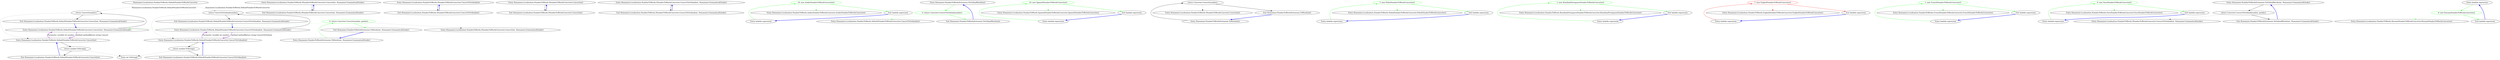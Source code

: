 digraph  {
n13 [label="Humanizer.Localisation.NumberToWords.DefaultNumberToWordsConverter", span=""];
n0 [cluster="Humanizer.Localisation.NumberToWords.DefaultNumberToWordsConverter.Convert(int, Humanizer.GrammaticalGender)", label="Entry Humanizer.Localisation.NumberToWords.DefaultNumberToWordsConverter.Convert(int, Humanizer.GrammaticalGender)", span="4-4"];
n1 [cluster="Humanizer.Localisation.NumberToWords.DefaultNumberToWordsConverter.Convert(int, Humanizer.GrammaticalGender)", label="return Convert(number);", span="6-6"];
n2 [cluster="Humanizer.Localisation.NumberToWords.DefaultNumberToWordsConverter.Convert(int, Humanizer.GrammaticalGender)", label="Exit Humanizer.Localisation.NumberToWords.DefaultNumberToWordsConverter.Convert(int, Humanizer.GrammaticalGender)", span="4-4"];
n3 [cluster="Humanizer.Localisation.NumberToWords.DefaultNumberToWordsConverter.Convert(int)", label="Entry Humanizer.Localisation.NumberToWords.DefaultNumberToWordsConverter.Convert(int)", span="9-9"];
n4 [cluster="Humanizer.Localisation.NumberToWords.DefaultNumberToWordsConverter.Convert(int)", label="return number.ToString();", span="11-11"];
n5 [cluster="Humanizer.Localisation.NumberToWords.DefaultNumberToWordsConverter.Convert(int)", label="Exit Humanizer.Localisation.NumberToWords.DefaultNumberToWordsConverter.Convert(int)", span="9-9"];
n6 [cluster="int.ToString()", label="Entry int.ToString()", span="0-0"];
n7 [cluster="Humanizer.Localisation.NumberToWords.DefaultNumberToWordsConverter.ConvertToOrdinal(int, Humanizer.GrammaticalGender)", label="Entry Humanizer.Localisation.NumberToWords.DefaultNumberToWordsConverter.ConvertToOrdinal(int, Humanizer.GrammaticalGender)", span="14-14"];
n8 [cluster="Humanizer.Localisation.NumberToWords.DefaultNumberToWordsConverter.ConvertToOrdinal(int, Humanizer.GrammaticalGender)", label="return ConvertToOrdinal(number);", span="16-16"];
n9 [cluster="Humanizer.Localisation.NumberToWords.DefaultNumberToWordsConverter.ConvertToOrdinal(int, Humanizer.GrammaticalGender)", label="Exit Humanizer.Localisation.NumberToWords.DefaultNumberToWordsConverter.ConvertToOrdinal(int, Humanizer.GrammaticalGender)", span="14-14"];
n10 [cluster="Humanizer.Localisation.NumberToWords.DefaultNumberToWordsConverter.ConvertToOrdinal(int)", label="Entry Humanizer.Localisation.NumberToWords.DefaultNumberToWordsConverter.ConvertToOrdinal(int)", span="19-19"];
n11 [cluster="Humanizer.Localisation.NumberToWords.DefaultNumberToWordsConverter.ConvertToOrdinal(int)", label="return number.ToString();", span="21-21"];
n12 [cluster="Humanizer.Localisation.NumberToWords.DefaultNumberToWordsConverter.ConvertToOrdinal(int)", label="Exit Humanizer.Localisation.NumberToWords.DefaultNumberToWordsConverter.ConvertToOrdinal(int)", span="19-19"];
m2_2 [cluster="Humanizer.Localisation.NumberToWords.INumberToWordsConverter.Convert(int, Humanizer.GrammaticalGender)", file="INumberToWordsConverter.cs", label="Entry Humanizer.Localisation.NumberToWords.INumberToWordsConverter.Convert(int, Humanizer.GrammaticalGender)", span="22-22"];
m2_3 [cluster="Humanizer.Localisation.NumberToWords.INumberToWordsConverter.Convert(int, Humanizer.GrammaticalGender)", file="INumberToWordsConverter.cs", label="Exit Humanizer.Localisation.NumberToWords.INumberToWordsConverter.Convert(int, Humanizer.GrammaticalGender)", span="22-22"];
m2_4 [cluster="Humanizer.Localisation.NumberToWords.INumberToWordsConverter.ConvertToOrdinal(int)", file="INumberToWordsConverter.cs", label="Entry Humanizer.Localisation.NumberToWords.INumberToWordsConverter.ConvertToOrdinal(int)", span="29-29"];
m2_5 [cluster="Humanizer.Localisation.NumberToWords.INumberToWordsConverter.ConvertToOrdinal(int)", file="INumberToWordsConverter.cs", label="Exit Humanizer.Localisation.NumberToWords.INumberToWordsConverter.ConvertToOrdinal(int)", span="29-29"];
m2_0 [cluster="Humanizer.Localisation.NumberToWords.INumberToWordsConverter.Convert(int)", file="INumberToWordsConverter.cs", label="Entry Humanizer.Localisation.NumberToWords.INumberToWordsConverter.Convert(int)", span="12-12"];
m2_1 [cluster="Humanizer.Localisation.NumberToWords.INumberToWordsConverter.Convert(int)", file="INumberToWordsConverter.cs", label="Exit Humanizer.Localisation.NumberToWords.INumberToWordsConverter.Convert(int)", span="12-12"];
m2_6 [cluster="Humanizer.Localisation.NumberToWords.INumberToWordsConverter.ConvertToOrdinal(int, Humanizer.GrammaticalGender)", file="INumberToWordsConverter.cs", label="Entry Humanizer.Localisation.NumberToWords.INumberToWordsConverter.ConvertToOrdinal(int, Humanizer.GrammaticalGender)", span="39-39"];
m2_7 [cluster="Humanizer.Localisation.NumberToWords.INumberToWordsConverter.ConvertToOrdinal(int, Humanizer.GrammaticalGender)", file="INumberToWordsConverter.cs", label="Exit Humanizer.Localisation.NumberToWords.INumberToWordsConverter.ConvertToOrdinal(int, Humanizer.GrammaticalGender)", span="39-39"];
m3_7 [cluster="Humanizer.Localisation.NumberToWords.ArabicNumberToWordsConverter.ArabicNumberToWordsConverter()", file="NumberToWordsExtension.cs", label="Entry Humanizer.Localisation.NumberToWords.ArabicNumberToWordsConverter.ArabicNumberToWordsConverter()", span="4-4"];
m3_40 [cluster="Humanizer.NumberToWordsExtension.ToOrdinalWords(int)", file="NumberToWordsExtension.cs", label="Entry Humanizer.NumberToWordsExtension.ToOrdinalWords(int)", span="52-52"];
m3_41 [cluster="Humanizer.NumberToWordsExtension.ToOrdinalWords(int)", color=green, community=0, file="NumberToWordsExtension.cs", label="5: return Converter.ConvertToOrdinal(number);", span="54-54"];
m3_42 [cluster="Humanizer.NumberToWordsExtension.ToOrdinalWords(int)", file="NumberToWordsExtension.cs", label="Exit Humanizer.NumberToWordsExtension.ToOrdinalWords(int)", span="52-52"];
m3_15 [cluster="Humanizer.Localisation.NumberToWords.SpanishNumberToWordsConverter.SpanishNumberToWordsConverter()", file="NumberToWordsExtension.cs", label="Entry Humanizer.Localisation.NumberToWords.SpanishNumberToWordsConverter.SpanishNumberToWordsConverter()", span="5-5"];
m3_43 [cluster="Humanizer.Localisation.NumberToWords.DefaultNumberToWordsConverter.ConvertToOrdinal(int)", file="NumberToWordsExtension.cs", label="Entry Humanizer.Localisation.NumberToWords.DefaultNumberToWordsConverter.ConvertToOrdinal(int)", span="45-45"];
m3_35 [cluster="Humanizer.Localisation.NumberToWords.INumberToWordsConverter.Convert(int)", file="NumberToWordsExtension.cs", label="Entry Humanizer.Localisation.NumberToWords.INumberToWordsConverter.Convert(int)", span="12-12"];
m3_19 [cluster="Humanizer.Localisation.NumberToWords.PolishNumberToWordsConverter.PolishNumberToWordsConverter()", file="NumberToWordsExtension.cs", label="Entry Humanizer.Localisation.NumberToWords.PolishNumberToWordsConverter.PolishNumberToWordsConverter()", span="6-6"];
m3_32 [cluster="Humanizer.NumberToWordsExtension.ToWords(int)", file="NumberToWordsExtension.cs", label="Entry Humanizer.NumberToWordsExtension.ToWords(int)", span="29-29"];
m3_33 [cluster="Humanizer.NumberToWordsExtension.ToWords(int)", file="NumberToWordsExtension.cs", label="return Converter.Convert(number);", span="31-31"];
m3_34 [cluster="Humanizer.NumberToWordsExtension.ToWords(int)", file="NumberToWordsExtension.cs", label="Exit Humanizer.NumberToWordsExtension.ToWords(int)", span="29-29"];
m3_36 [cluster="Humanizer.NumberToWordsExtension.ToWords(int, Humanizer.GrammaticalGender)", file="NumberToWordsExtension.cs", label="Entry Humanizer.NumberToWordsExtension.ToWords(int, Humanizer.GrammaticalGender)", span="42-42"];
m3_37 [cluster="Humanizer.NumberToWordsExtension.ToWords(int, Humanizer.GrammaticalGender)", color=green, community=0, file="NumberToWordsExtension.cs", label="4: return Converter.Convert(number, gender);", span="44-44"];
m3_38 [cluster="Humanizer.NumberToWordsExtension.ToWords(int, Humanizer.GrammaticalGender)", file="NumberToWordsExtension.cs", label="Exit Humanizer.NumberToWordsExtension.ToWords(int, Humanizer.GrammaticalGender)", span="42-42"];
m3_39 [cluster="Humanizer.Localisation.NumberToWords.INumberToWordsConverter.Convert(int, Humanizer.GrammaticalGender)", file="NumberToWordsExtension.cs", label="Entry Humanizer.Localisation.NumberToWords.INumberToWordsConverter.Convert(int, Humanizer.GrammaticalGender)", span="22-22"];
m3_23 [cluster="Humanizer.Localisation.NumberToWords.BrazilianPortugueseNumberToWordsConverter.BrazilianPortugueseNumberToWordsConverter()", file="NumberToWordsExtension.cs", label="Entry Humanizer.Localisation.NumberToWords.BrazilianPortugueseNumberToWordsConverter.BrazilianPortugueseNumberToWordsConverter()", span="5-5"];
m3_3 [cluster="Humanizer.Localisation.NumberToWords.EnglishNumberToWordsConverter.EnglishNumberToWordsConverter()", file="NumberToWordsExtension.cs", label="Entry Humanizer.Localisation.NumberToWords.EnglishNumberToWordsConverter.EnglishNumberToWordsConverter()", span="5-5"];
m3_31 [cluster="Humanizer.Localisation.NumberToWords.FrenchNumberToWordsConverter.FrenchNumberToWordsConverter()", file="NumberToWordsExtension.cs", label="Entry Humanizer.Localisation.NumberToWords.FrenchNumberToWordsConverter.FrenchNumberToWordsConverter()", span="5-5"];
m3_11 [cluster="Humanizer.Localisation.NumberToWords.FarsiNumberToWordsConverter.FarsiNumberToWordsConverter()", file="NumberToWordsExtension.cs", label="Entry Humanizer.Localisation.NumberToWords.FarsiNumberToWordsConverter.FarsiNumberToWordsConverter()", span="5-5"];
m3_44 [cluster="Humanizer.NumberToWordsExtension.ToOrdinalWords(int, Humanizer.GrammaticalGender)", file="NumberToWordsExtension.cs", label="Entry Humanizer.NumberToWordsExtension.ToOrdinalWords(int, Humanizer.GrammaticalGender)", span="65-65"];
m3_45 [cluster="Humanizer.NumberToWordsExtension.ToOrdinalWords(int, Humanizer.GrammaticalGender)", file="NumberToWordsExtension.cs", label="return Converter.ConvertToOrdinal(number, gender);", span="67-67"];
m3_46 [cluster="Humanizer.NumberToWordsExtension.ToOrdinalWords(int, Humanizer.GrammaticalGender)", file="NumberToWordsExtension.cs", label="Exit Humanizer.NumberToWordsExtension.ToOrdinalWords(int, Humanizer.GrammaticalGender)", span="65-65"];
m3_47 [cluster="Humanizer.Localisation.NumberToWords.INumberToWordsConverter.ConvertToOrdinal(int, Humanizer.GrammaticalGender)", file="NumberToWordsExtension.cs", label="Entry Humanizer.Localisation.NumberToWords.INumberToWordsConverter.ConvertToOrdinal(int, Humanizer.GrammaticalGender)", span="39-39"];
m3_28 [cluster="lambda expression", file="NumberToWordsExtension.cs", label="Entry lambda expression", span="21-21"];
m3_0 [cluster="lambda expression", file="NumberToWordsExtension.cs", label="Entry lambda expression", span="14-14"];
m3_1 [cluster="lambda expression", color=red, community=0, file="NumberToWordsExtension.cs", label="7: new EnglishNumberToWordsConverter()", span="14-14"];
m3_2 [cluster="lambda expression", file="NumberToWordsExtension.cs", label="Exit lambda expression", span="14-14"];
m3_4 [cluster="lambda expression", file="NumberToWordsExtension.cs", label="Entry lambda expression", span="15-15"];
m3_5 [cluster="lambda expression", color=green, community=0, file="NumberToWordsExtension.cs", label="10: new ArabicNumberToWordsConverter()", span="15-15"];
m3_6 [cluster="lambda expression", file="NumberToWordsExtension.cs", label="Exit lambda expression", span="15-15"];
m3_8 [cluster="lambda expression", file="NumberToWordsExtension.cs", label="Entry lambda expression", span="16-16"];
m3_9 [cluster="lambda expression", color=green, community=0, file="NumberToWordsExtension.cs", label="0: new FarsiNumberToWordsConverter()", span="16-16"];
m3_10 [cluster="lambda expression", file="NumberToWordsExtension.cs", label="Exit lambda expression", span="16-16"];
m3_12 [cluster="lambda expression", file="NumberToWordsExtension.cs", label="Entry lambda expression", span="17-17"];
m3_13 [cluster="lambda expression", color=green, community=0, file="NumberToWordsExtension.cs", label="10: new SpanishNumberToWordsConverter()", span="17-17"];
m3_14 [cluster="lambda expression", file="NumberToWordsExtension.cs", label="Exit lambda expression", span="17-17"];
m3_16 [cluster="lambda expression", file="NumberToWordsExtension.cs", label="Entry lambda expression", span="18-18"];
m3_17 [cluster="lambda expression", color=green, community=0, file="NumberToWordsExtension.cs", label="7: new PolishNumberToWordsConverter()", span="18-18"];
m3_18 [cluster="lambda expression", file="NumberToWordsExtension.cs", label="Exit lambda expression", span="18-18"];
m3_20 [cluster="lambda expression", file="NumberToWordsExtension.cs", label="Entry lambda expression", span="19-19"];
m3_21 [cluster="lambda expression", color=green, community=0, file="NumberToWordsExtension.cs", label="1: new BrazilianPortugueseNumberToWordsConverter()", span="19-19"];
m3_22 [cluster="lambda expression", file="NumberToWordsExtension.cs", label="Exit lambda expression", span="19-19"];
m3_24 [cluster="lambda expression", file="NumberToWordsExtension.cs", label="Entry lambda expression", span="20-20"];
m3_25 [cluster="lambda expression", color=green, community=0, file="NumberToWordsExtension.cs", label="6: new RussianNumberToWordsConverter()", span="20-20"];
m3_26 [cluster="lambda expression", file="NumberToWordsExtension.cs", label="Exit lambda expression", span="20-20"];
m3_29 [cluster="lambda expression", color=green, community=0, file="NumberToWordsExtension.cs", label="1: new FrenchNumberToWordsConverter()", span="21-21"];
m3_30 [cluster="lambda expression", file="NumberToWordsExtension.cs", label="Exit lambda expression", span="21-21"];
m3_27 [cluster="Humanizer.Localisation.NumberToWords.RussianNumberToWordsConverter.RussianNumberToWordsConverter()", file="NumberToWordsExtension.cs", label="Entry Humanizer.Localisation.NumberToWords.RussianNumberToWordsConverter.RussianNumberToWordsConverter()", span="5-5"];
n13 -> n1  [color=darkseagreen4, key=1, label="Humanizer.Localisation.NumberToWords.DefaultNumberToWordsConverter", style=dashed];
n13 -> n8  [color=darkseagreen4, key=1, label="Humanizer.Localisation.NumberToWords.DefaultNumberToWordsConverter", style=dashed];
n0 -> n1  [key=0, style=solid];
n0 -> n3  [color=darkorchid, key=3, label="method methodReturn string Convert", style=bold];
n1 -> n2  [key=0, style=solid];
n1 -> n3  [key=2, style=dotted];
n2 -> n0  [color=blue, key=0, style=bold];
n3 -> n4  [key=0, style=solid];
n3 -> n0  [color=darkorchid, key=3, label="Parameter variable int number", style=bold];
n4 -> n5  [key=0, style=solid];
n4 -> n6  [key=2, style=dotted];
n5 -> n3  [color=blue, key=0, style=bold];
n7 -> n8  [key=0, style=solid];
n7 -> n10  [color=darkorchid, key=3, label="method methodReturn string ConvertToOrdinal", style=bold];
n8 -> n9  [key=0, style=solid];
n8 -> n10  [key=2, style=dotted];
n9 -> n7  [color=blue, key=0, style=bold];
n10 -> n11  [key=0, style=solid];
n10 -> n7  [color=darkorchid, key=3, label="Parameter variable int number", style=bold];
n11 -> n12  [key=0, style=solid];
n11 -> n6  [key=2, style=dotted];
n12 -> n10  [color=blue, key=0, style=bold];
m2_2 -> m2_3  [key=0, style=solid];
m2_3 -> m2_2  [color=blue, key=0, style=bold];
m2_4 -> m2_5  [key=0, style=solid];
m2_5 -> m2_4  [color=blue, key=0, style=bold];
m2_0 -> m2_1  [key=0, style=solid];
m2_1 -> m2_0  [color=blue, key=0, style=bold];
m2_6 -> m2_7  [key=0, style=solid];
m2_7 -> m2_6  [color=blue, key=0, style=bold];
m3_40 -> m3_41  [color=green, key=0, style=solid];
m3_41 -> m3_42  [color=green, key=0, style=solid];
m3_41 -> m3_43  [color=green, key=2, style=dotted];
m3_42 -> m3_40  [color=blue, key=0, style=bold];
m3_32 -> m3_33  [key=0, style=solid];
m3_33 -> m3_34  [key=0, style=solid];
m3_33 -> m3_35  [key=2, style=dotted];
m3_34 -> m3_32  [color=blue, key=0, style=bold];
m3_36 -> m3_37  [color=green, key=0, style=solid];
m3_37 -> m3_38  [color=green, key=0, style=solid];
m3_37 -> m3_39  [key=2, style=dotted];
m3_37 -> n0  [color=green, key=2, style=dotted];
m3_38 -> m3_36  [color=blue, key=0, style=bold];
m3_44 -> m3_45  [key=0, style=solid];
m3_45 -> m3_46  [key=0, style=solid];
m3_45 -> m3_47  [key=2, style=dotted];
m3_46 -> m3_44  [color=blue, key=0, style=bold];
m3_28 -> m3_29  [color=green, key=0, style=solid];
m3_0 -> m3_1  [color=red, key=0, style=solid];
m3_1 -> m3_2  [color=red, key=0, style=solid];
m3_1 -> m3_3  [color=red, key=2, style=dotted];
m3_2 -> m3_0  [color=blue, key=0, style=bold];
m3_4 -> m3_5  [color=green, key=0, style=solid];
m3_5 -> m3_6  [color=green, key=0, style=solid];
m3_5 -> m3_7  [color=green, key=2, style=dotted];
m3_6 -> m3_4  [color=blue, key=0, style=bold];
m3_8 -> m3_9  [color=green, key=0, style=solid];
m3_9 -> m3_10  [color=green, key=0, style=solid];
m3_9 -> m3_11  [color=green, key=2, style=dotted];
m3_10 -> m3_8  [color=blue, key=0, style=bold];
m3_12 -> m3_13  [color=green, key=0, style=solid];
m3_13 -> m3_14  [color=green, key=0, style=solid];
m3_13 -> m3_15  [color=green, key=2, style=dotted];
m3_14 -> m3_12  [color=blue, key=0, style=bold];
m3_16 -> m3_17  [color=green, key=0, style=solid];
m3_17 -> m3_18  [color=green, key=0, style=solid];
m3_17 -> m3_19  [color=green, key=2, style=dotted];
m3_18 -> m3_16  [color=blue, key=0, style=bold];
m3_20 -> m3_21  [color=green, key=0, style=solid];
m3_21 -> m3_22  [color=green, key=0, style=solid];
m3_21 -> m3_23  [color=green, key=2, style=dotted];
m3_22 -> m3_20  [color=blue, key=0, style=bold];
m3_24 -> m3_25  [color=green, key=0, style=solid];
m3_25 -> m3_26  [color=green, key=0, style=solid];
m3_25 -> m3_27  [color=green, key=2, style=dotted];
m3_26 -> m3_24  [color=blue, key=0, style=bold];
m3_29 -> m3_30  [color=green, key=0, style=solid];
m3_29 -> m3_31  [color=green, key=2, style=dotted];
m3_30 -> m3_28  [color=blue, key=0, style=bold];
}
